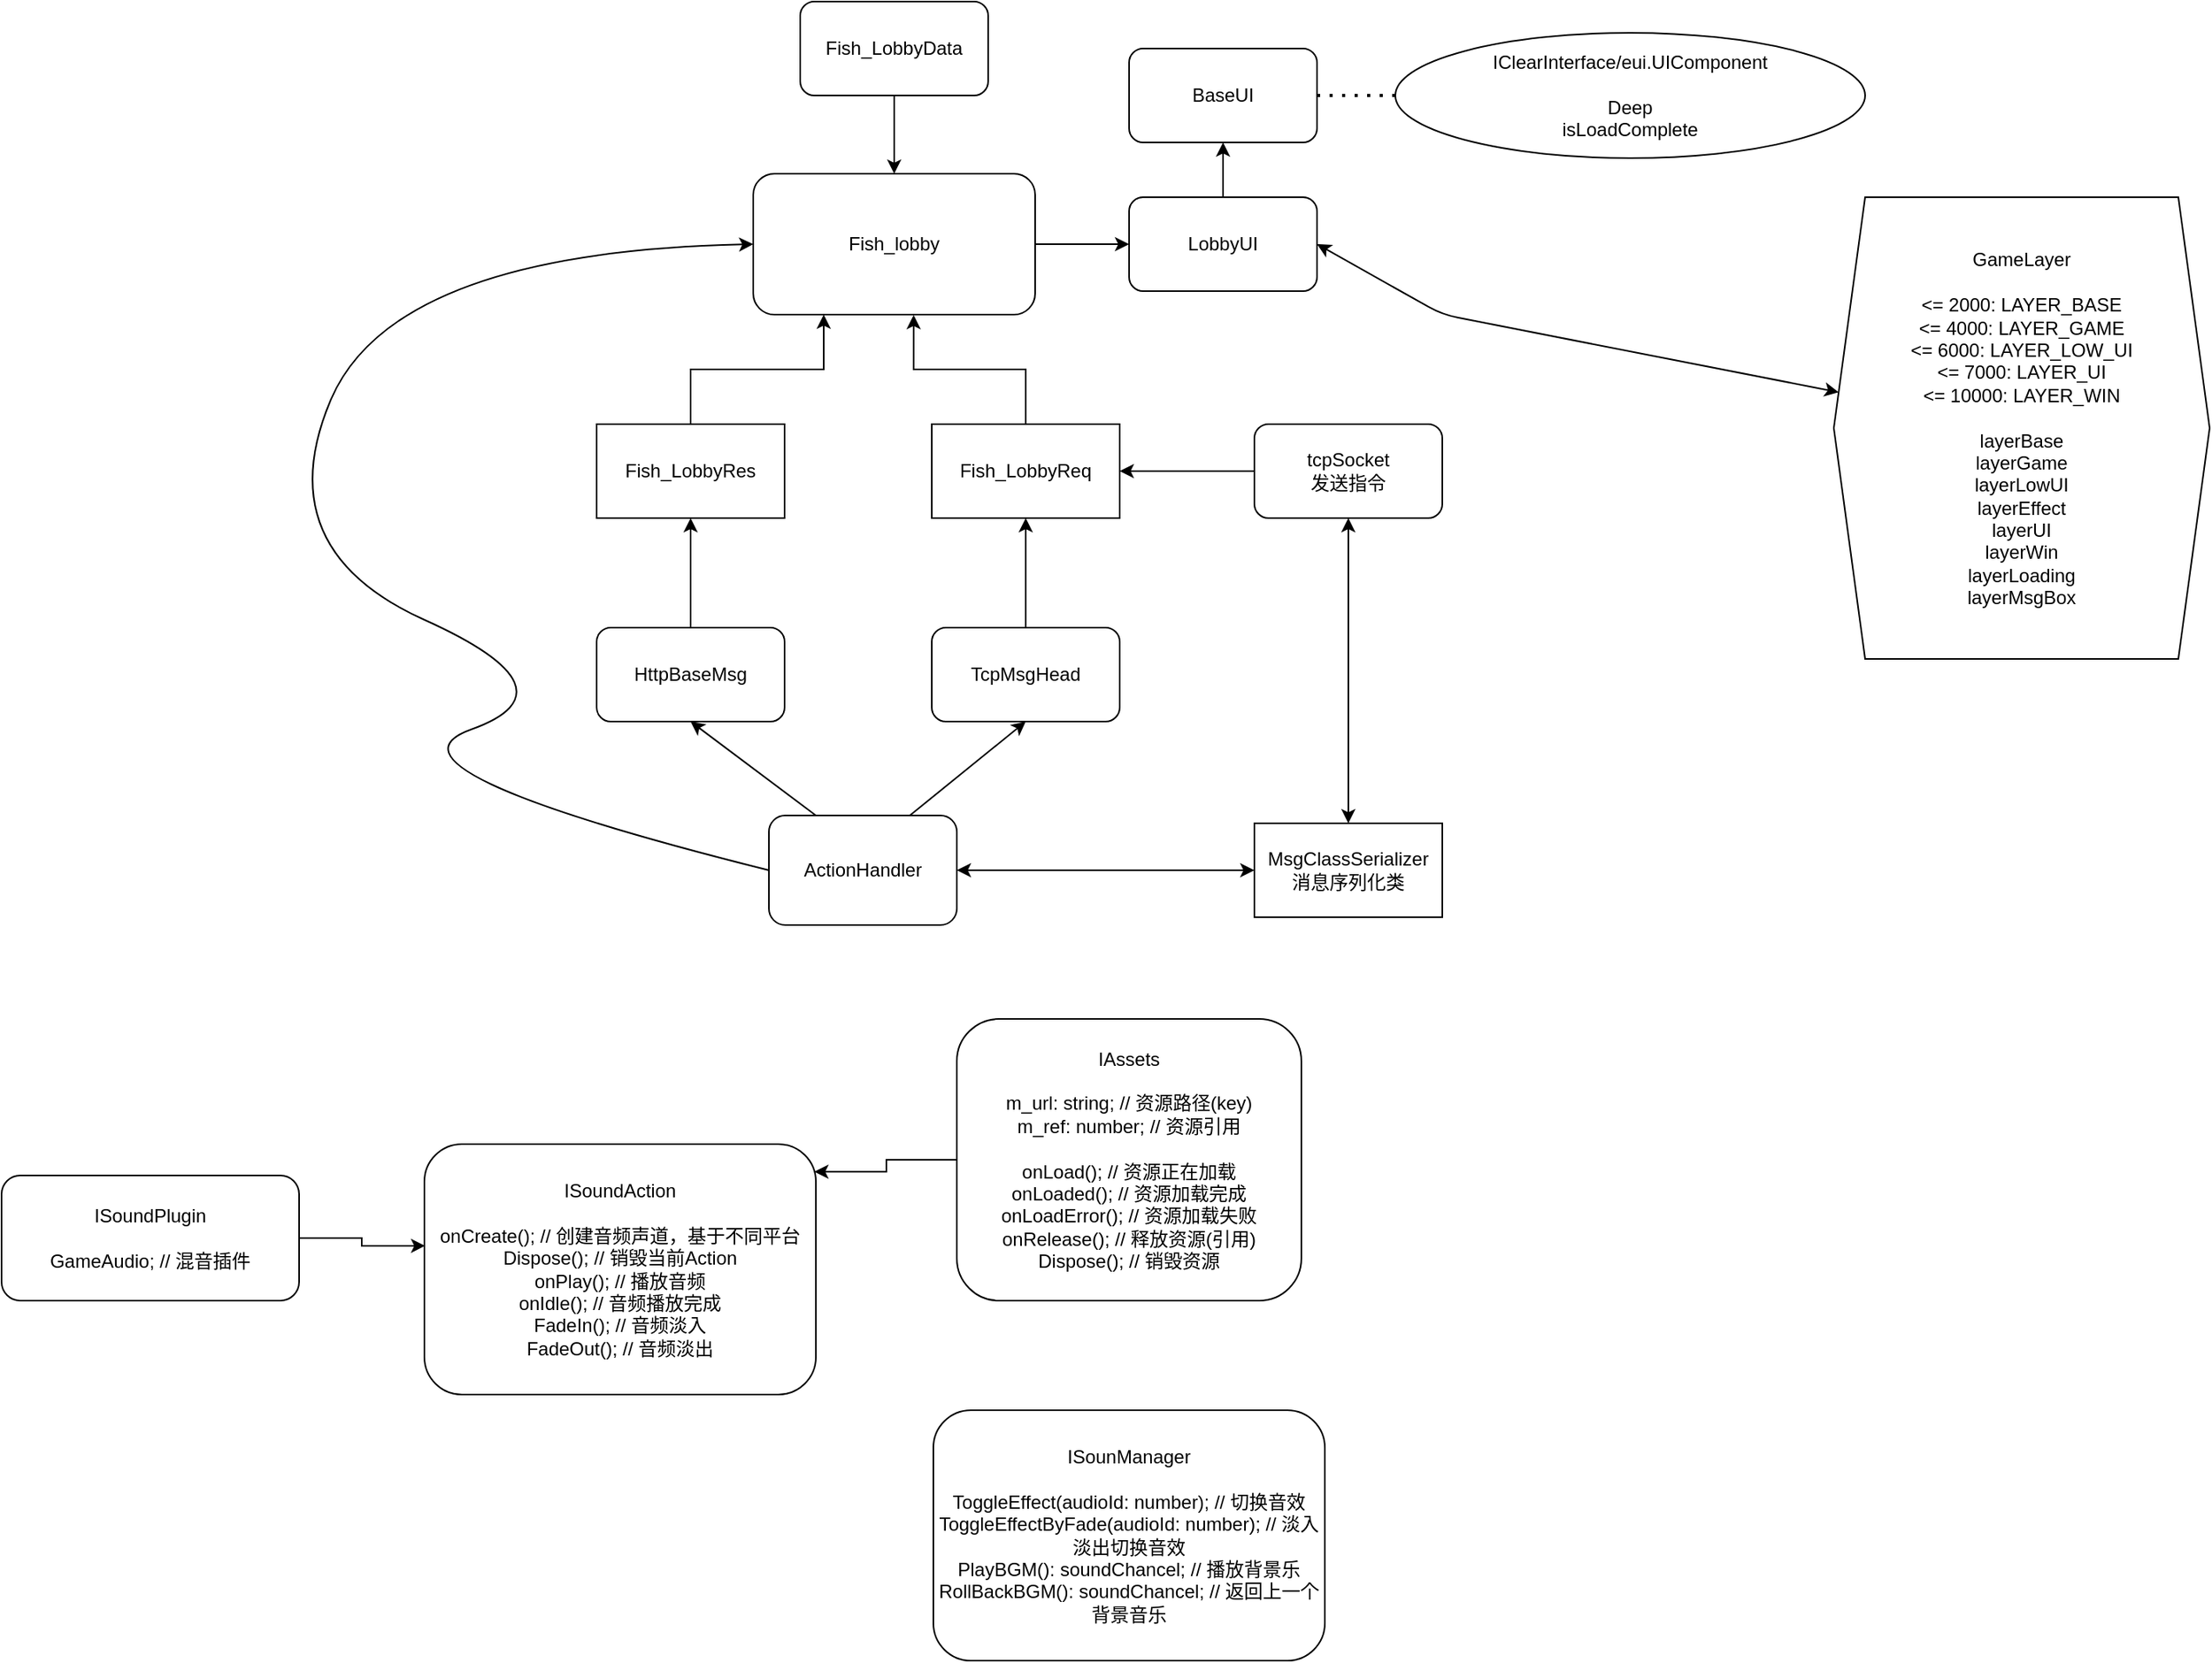 <mxfile version="14.5.8" type="github">
  <diagram name="BOKE_FISH" id="b5b7bab2-c9e2-2cf4-8b2a-24fd1a2a6d21">
    <mxGraphModel dx="2377" dy="868" grid="1" gridSize="10" guides="1" tooltips="1" connect="1" arrows="1" fold="1" page="1" pageScale="1" pageWidth="827" pageHeight="1169" background="#ffffff" math="0" shadow="0">
      <root>
        <mxCell id="0" />
        <mxCell id="1" parent="0" />
        <mxCell id="fzn0tMe7gDzVCb7VW257-3" style="edgeStyle=orthogonalEdgeStyle;rounded=0;orthogonalLoop=1;jettySize=auto;html=1;" parent="1" source="fzn0tMe7gDzVCb7VW257-1" target="fzn0tMe7gDzVCb7VW257-4" edge="1">
          <mxGeometry relative="1" as="geometry">
            <mxPoint x="450" y="205" as="targetPoint" />
          </mxGeometry>
        </mxCell>
        <mxCell id="fzn0tMe7gDzVCb7VW257-1" value="Fish_lobby" style="rounded=1;whiteSpace=wrap;html=1;" parent="1" vertex="1">
          <mxGeometry x="180" y="160" width="180" height="90" as="geometry" />
        </mxCell>
        <mxCell id="fzn0tMe7gDzVCb7VW257-5" style="edgeStyle=orthogonalEdgeStyle;rounded=0;orthogonalLoop=1;jettySize=auto;html=1;" parent="1" source="fzn0tMe7gDzVCb7VW257-4" target="fzn0tMe7gDzVCb7VW257-6" edge="1">
          <mxGeometry relative="1" as="geometry">
            <mxPoint x="480" y="130" as="targetPoint" />
          </mxGeometry>
        </mxCell>
        <mxCell id="fzn0tMe7gDzVCb7VW257-4" value="LobbyUI" style="rounded=1;whiteSpace=wrap;html=1;" parent="1" vertex="1">
          <mxGeometry x="420" y="175" width="120" height="60" as="geometry" />
        </mxCell>
        <mxCell id="fzn0tMe7gDzVCb7VW257-6" value="BaseUI" style="rounded=1;whiteSpace=wrap;html=1;" parent="1" vertex="1">
          <mxGeometry x="420" y="80" width="120" height="60" as="geometry" />
        </mxCell>
        <mxCell id="fzn0tMe7gDzVCb7VW257-7" value="" style="endArrow=none;dashed=1;html=1;dashPattern=1 3;strokeWidth=2;exitX=1;exitY=0.5;exitDx=0;exitDy=0;" parent="1" source="fzn0tMe7gDzVCb7VW257-6" edge="1">
          <mxGeometry width="50" height="50" relative="1" as="geometry">
            <mxPoint x="760" y="270" as="sourcePoint" />
            <mxPoint x="590" y="110" as="targetPoint" />
          </mxGeometry>
        </mxCell>
        <mxCell id="fzn0tMe7gDzVCb7VW257-10" value="IClearInterface/eui.UIComponent&lt;br&gt;&lt;br&gt;Deep&lt;br&gt;isLoadComplete" style="ellipse;whiteSpace=wrap;html=1;" parent="1" vertex="1">
          <mxGeometry x="590" y="70" width="300" height="80" as="geometry" />
        </mxCell>
        <mxCell id="fzn0tMe7gDzVCb7VW257-11" value="" style="endArrow=classic;startArrow=classic;html=1;exitX=1;exitY=0.5;exitDx=0;exitDy=0;" parent="1" source="fzn0tMe7gDzVCb7VW257-4" target="fzn0tMe7gDzVCb7VW257-12" edge="1">
          <mxGeometry width="50" height="50" relative="1" as="geometry">
            <mxPoint x="750" y="320" as="sourcePoint" />
            <mxPoint x="740" y="205" as="targetPoint" />
            <Array as="points">
              <mxPoint x="620" y="250" />
            </Array>
          </mxGeometry>
        </mxCell>
        <mxCell id="fzn0tMe7gDzVCb7VW257-12" value="GameLayer&lt;br&gt;&lt;br&gt;&amp;lt;= 2000: LAYER_BASE&lt;br&gt;&amp;lt;= 4000: LAYER_GAME&lt;br&gt;&amp;lt;= 6000: LAYER_LOW_UI&lt;br&gt;&amp;lt;= 7000: LAYER_UI&lt;br&gt;&amp;lt;= 10000: LAYER_WIN&lt;br&gt;&lt;br&gt;layerBase&lt;br&gt;layerGame&lt;br&gt;layerLowUI&lt;br&gt;layerEffect&lt;br&gt;layerUI&lt;br&gt;layerWin&lt;br&gt;layerLoading&lt;br&gt;layerMsgBox" style="shape=hexagon;perimeter=hexagonPerimeter2;whiteSpace=wrap;html=1;fixedSize=1;" parent="1" vertex="1">
          <mxGeometry x="870" y="175" width="240" height="295" as="geometry" />
        </mxCell>
        <mxCell id="fzn0tMe7gDzVCb7VW257-15" style="edgeStyle=orthogonalEdgeStyle;rounded=0;orthogonalLoop=1;jettySize=auto;html=1;entryX=0.25;entryY=1;entryDx=0;entryDy=0;" parent="1" source="fzn0tMe7gDzVCb7VW257-13" target="fzn0tMe7gDzVCb7VW257-1" edge="1">
          <mxGeometry relative="1" as="geometry" />
        </mxCell>
        <mxCell id="fzn0tMe7gDzVCb7VW257-13" value="Fish_LobbyRes" style="rounded=0;whiteSpace=wrap;html=1;" parent="1" vertex="1">
          <mxGeometry x="80" y="320" width="120" height="60" as="geometry" />
        </mxCell>
        <mxCell id="fzn0tMe7gDzVCb7VW257-16" style="edgeStyle=orthogonalEdgeStyle;rounded=0;orthogonalLoop=1;jettySize=auto;html=1;entryX=0.569;entryY=1.003;entryDx=0;entryDy=0;entryPerimeter=0;" parent="1" source="fzn0tMe7gDzVCb7VW257-14" target="fzn0tMe7gDzVCb7VW257-1" edge="1">
          <mxGeometry relative="1" as="geometry">
            <Array as="points">
              <mxPoint x="354" y="285" />
              <mxPoint x="282" y="285" />
            </Array>
          </mxGeometry>
        </mxCell>
        <mxCell id="fzn0tMe7gDzVCb7VW257-14" value="Fish_LobbyReq" style="rounded=0;whiteSpace=wrap;html=1;" parent="1" vertex="1">
          <mxGeometry x="294" y="320" width="120" height="60" as="geometry" />
        </mxCell>
        <mxCell id="fzn0tMe7gDzVCb7VW257-18" style="edgeStyle=orthogonalEdgeStyle;rounded=0;orthogonalLoop=1;jettySize=auto;html=1;entryX=0.5;entryY=1;entryDx=0;entryDy=0;" parent="1" source="fzn0tMe7gDzVCb7VW257-17" target="fzn0tMe7gDzVCb7VW257-14" edge="1">
          <mxGeometry relative="1" as="geometry" />
        </mxCell>
        <mxCell id="fzn0tMe7gDzVCb7VW257-17" value="TcpMsgHead" style="rounded=1;whiteSpace=wrap;html=1;" parent="1" vertex="1">
          <mxGeometry x="294" y="450" width="120" height="60" as="geometry" />
        </mxCell>
        <mxCell id="fzn0tMe7gDzVCb7VW257-20" style="edgeStyle=orthogonalEdgeStyle;rounded=0;orthogonalLoop=1;jettySize=auto;html=1;entryX=0.5;entryY=1;entryDx=0;entryDy=0;" parent="1" source="fzn0tMe7gDzVCb7VW257-19" target="fzn0tMe7gDzVCb7VW257-13" edge="1">
          <mxGeometry relative="1" as="geometry" />
        </mxCell>
        <mxCell id="fzn0tMe7gDzVCb7VW257-19" value="HttpBaseMsg" style="rounded=1;whiteSpace=wrap;html=1;" parent="1" vertex="1">
          <mxGeometry x="80" y="450" width="120" height="60" as="geometry" />
        </mxCell>
        <mxCell id="fzn0tMe7gDzVCb7VW257-21" value="Fish_LobbyData" style="rounded=1;whiteSpace=wrap;html=1;" parent="1" vertex="1">
          <mxGeometry x="210" y="50" width="120" height="60" as="geometry" />
        </mxCell>
        <mxCell id="fzn0tMe7gDzVCb7VW257-23" value="" style="endArrow=classic;html=1;exitX=0.5;exitY=1;exitDx=0;exitDy=0;entryX=0.5;entryY=0;entryDx=0;entryDy=0;" parent="1" source="fzn0tMe7gDzVCb7VW257-21" target="fzn0tMe7gDzVCb7VW257-1" edge="1">
          <mxGeometry width="50" height="50" relative="1" as="geometry">
            <mxPoint x="750" y="320" as="sourcePoint" />
            <mxPoint x="800" y="270" as="targetPoint" />
          </mxGeometry>
        </mxCell>
        <mxCell id="fzn0tMe7gDzVCb7VW257-31" style="edgeStyle=orthogonalEdgeStyle;rounded=0;orthogonalLoop=1;jettySize=auto;html=1;" parent="1" source="fzn0tMe7gDzVCb7VW257-30" target="fzn0tMe7gDzVCb7VW257-14" edge="1">
          <mxGeometry relative="1" as="geometry" />
        </mxCell>
        <mxCell id="fzn0tMe7gDzVCb7VW257-30" value="tcpSocket&lt;br&gt;发送指令" style="rounded=1;whiteSpace=wrap;html=1;" parent="1" vertex="1">
          <mxGeometry x="500" y="320" width="120" height="60" as="geometry" />
        </mxCell>
        <mxCell id="fzn0tMe7gDzVCb7VW257-35" value="" style="endArrow=classic;html=1;exitX=0.75;exitY=0;exitDx=0;exitDy=0;entryX=0.5;entryY=1;entryDx=0;entryDy=0;" parent="1" target="fzn0tMe7gDzVCb7VW257-17" edge="1">
          <mxGeometry width="50" height="50" relative="1" as="geometry">
            <mxPoint x="280" y="570" as="sourcePoint" />
            <mxPoint x="800" y="390" as="targetPoint" />
          </mxGeometry>
        </mxCell>
        <mxCell id="fzn0tMe7gDzVCb7VW257-36" value="" style="endArrow=classic;html=1;exitX=0.25;exitY=0;exitDx=0;exitDy=0;entryX=0.5;entryY=1;entryDx=0;entryDy=0;" parent="1" target="fzn0tMe7gDzVCb7VW257-19" edge="1">
          <mxGeometry width="50" height="50" relative="1" as="geometry">
            <mxPoint x="220" y="570" as="sourcePoint" />
            <mxPoint x="364" y="520" as="targetPoint" />
          </mxGeometry>
        </mxCell>
        <mxCell id="fzn0tMe7gDzVCb7VW257-37" value="ActionHandler" style="rounded=1;whiteSpace=wrap;html=1;" parent="1" vertex="1">
          <mxGeometry x="190" y="570" width="120" height="70" as="geometry" />
        </mxCell>
        <mxCell id="fzn0tMe7gDzVCb7VW257-40" value="MsgClassSerializer&lt;br&gt;消息序列化类" style="rounded=0;whiteSpace=wrap;html=1;" parent="1" vertex="1">
          <mxGeometry x="500" y="575" width="120" height="60" as="geometry" />
        </mxCell>
        <mxCell id="fzn0tMe7gDzVCb7VW257-41" value="" style="endArrow=classic;startArrow=classic;html=1;exitX=1;exitY=0.5;exitDx=0;exitDy=0;entryX=0;entryY=0.5;entryDx=0;entryDy=0;" parent="1" source="fzn0tMe7gDzVCb7VW257-37" target="fzn0tMe7gDzVCb7VW257-40" edge="1">
          <mxGeometry width="50" height="50" relative="1" as="geometry">
            <mxPoint x="750" y="480" as="sourcePoint" />
            <mxPoint x="800" y="430" as="targetPoint" />
          </mxGeometry>
        </mxCell>
        <mxCell id="fzn0tMe7gDzVCb7VW257-42" value="" style="endArrow=classic;startArrow=classic;html=1;exitX=0.5;exitY=0;exitDx=0;exitDy=0;entryX=0.5;entryY=1;entryDx=0;entryDy=0;" parent="1" source="fzn0tMe7gDzVCb7VW257-40" target="fzn0tMe7gDzVCb7VW257-30" edge="1">
          <mxGeometry width="50" height="50" relative="1" as="geometry">
            <mxPoint x="750" y="480" as="sourcePoint" />
            <mxPoint x="800" y="430" as="targetPoint" />
          </mxGeometry>
        </mxCell>
        <mxCell id="fzn0tMe7gDzVCb7VW257-46" value="" style="curved=1;endArrow=classic;html=1;exitX=0;exitY=0.5;exitDx=0;exitDy=0;entryX=0;entryY=0.5;entryDx=0;entryDy=0;" parent="1" source="fzn0tMe7gDzVCb7VW257-37" target="fzn0tMe7gDzVCb7VW257-1" edge="1">
          <mxGeometry width="50" height="50" relative="1" as="geometry">
            <mxPoint x="750" y="480" as="sourcePoint" />
            <mxPoint x="800" y="430" as="targetPoint" />
            <Array as="points">
              <mxPoint x="-70" y="540" />
              <mxPoint x="70" y="490" />
              <mxPoint x="-130" y="400" />
              <mxPoint x="-50" y="210" />
            </Array>
          </mxGeometry>
        </mxCell>
        <mxCell id="f-Y9VzHZnFNgfBZq43af-1" value="ISoundAction&lt;br&gt;&lt;br&gt;onCreate(); // 创建音频声道，基于不同平台&lt;br&gt;Dispose(); // 销毁当前Action&lt;br&gt;onPlay(); // 播放音频&lt;br&gt;onIdle(); // 音频播放完成&lt;br&gt;FadeIn(); // 音频淡入&lt;br&gt;FadeOut(); // 音频淡出" style="rounded=1;whiteSpace=wrap;html=1;" vertex="1" parent="1">
          <mxGeometry x="-30" y="780" width="250" height="160" as="geometry" />
        </mxCell>
        <mxCell id="f-Y9VzHZnFNgfBZq43af-6" style="edgeStyle=orthogonalEdgeStyle;rounded=0;orthogonalLoop=1;jettySize=auto;html=1;entryX=0.996;entryY=0.11;entryDx=0;entryDy=0;entryPerimeter=0;" edge="1" parent="1" source="f-Y9VzHZnFNgfBZq43af-2" target="f-Y9VzHZnFNgfBZq43af-1">
          <mxGeometry relative="1" as="geometry" />
        </mxCell>
        <mxCell id="f-Y9VzHZnFNgfBZq43af-2" value="IAssets&lt;br&gt;&lt;br&gt;m_url: string; // 资源路径(key)&lt;br&gt;m_ref: number; // 资源引用&lt;br&gt;&lt;br&gt;onLoad(); // 资源正在加载&lt;br&gt;onLoaded(); // 资源加载完成&lt;br&gt;onLoadError(); // 资源加载失败&lt;br&gt;onRelease(); // 释放资源(引用)&lt;br&gt;Dispose(); // 销毁资源" style="rounded=1;whiteSpace=wrap;html=1;" vertex="1" parent="1">
          <mxGeometry x="310" y="700" width="220" height="180" as="geometry" />
        </mxCell>
        <mxCell id="f-Y9VzHZnFNgfBZq43af-3" value="ISounManager&lt;br&gt;&lt;br&gt;ToggleEffect(audioId: number); // 切换音效&lt;br&gt;ToggleEffectByFade(audioId: number); // 淡入淡出切换音效&lt;br&gt;PlayBGM(): soundChancel; // 播放背景乐&lt;br&gt;RollBackBGM(): soundChancel; // 返回上一个背景音乐" style="rounded=1;whiteSpace=wrap;html=1;" vertex="1" parent="1">
          <mxGeometry x="295" y="950" width="250" height="160" as="geometry" />
        </mxCell>
        <mxCell id="f-Y9VzHZnFNgfBZq43af-5" style="edgeStyle=orthogonalEdgeStyle;rounded=0;orthogonalLoop=1;jettySize=auto;html=1;entryX=0.002;entryY=0.406;entryDx=0;entryDy=0;entryPerimeter=0;" edge="1" parent="1" source="f-Y9VzHZnFNgfBZq43af-4" target="f-Y9VzHZnFNgfBZq43af-1">
          <mxGeometry relative="1" as="geometry" />
        </mxCell>
        <mxCell id="f-Y9VzHZnFNgfBZq43af-4" value="ISoundPlugin&lt;br&gt;&lt;br&gt;GameAudio; // 混音插件" style="rounded=1;whiteSpace=wrap;html=1;" vertex="1" parent="1">
          <mxGeometry x="-300" y="800" width="190" height="80" as="geometry" />
        </mxCell>
      </root>
    </mxGraphModel>
  </diagram>
</mxfile>
